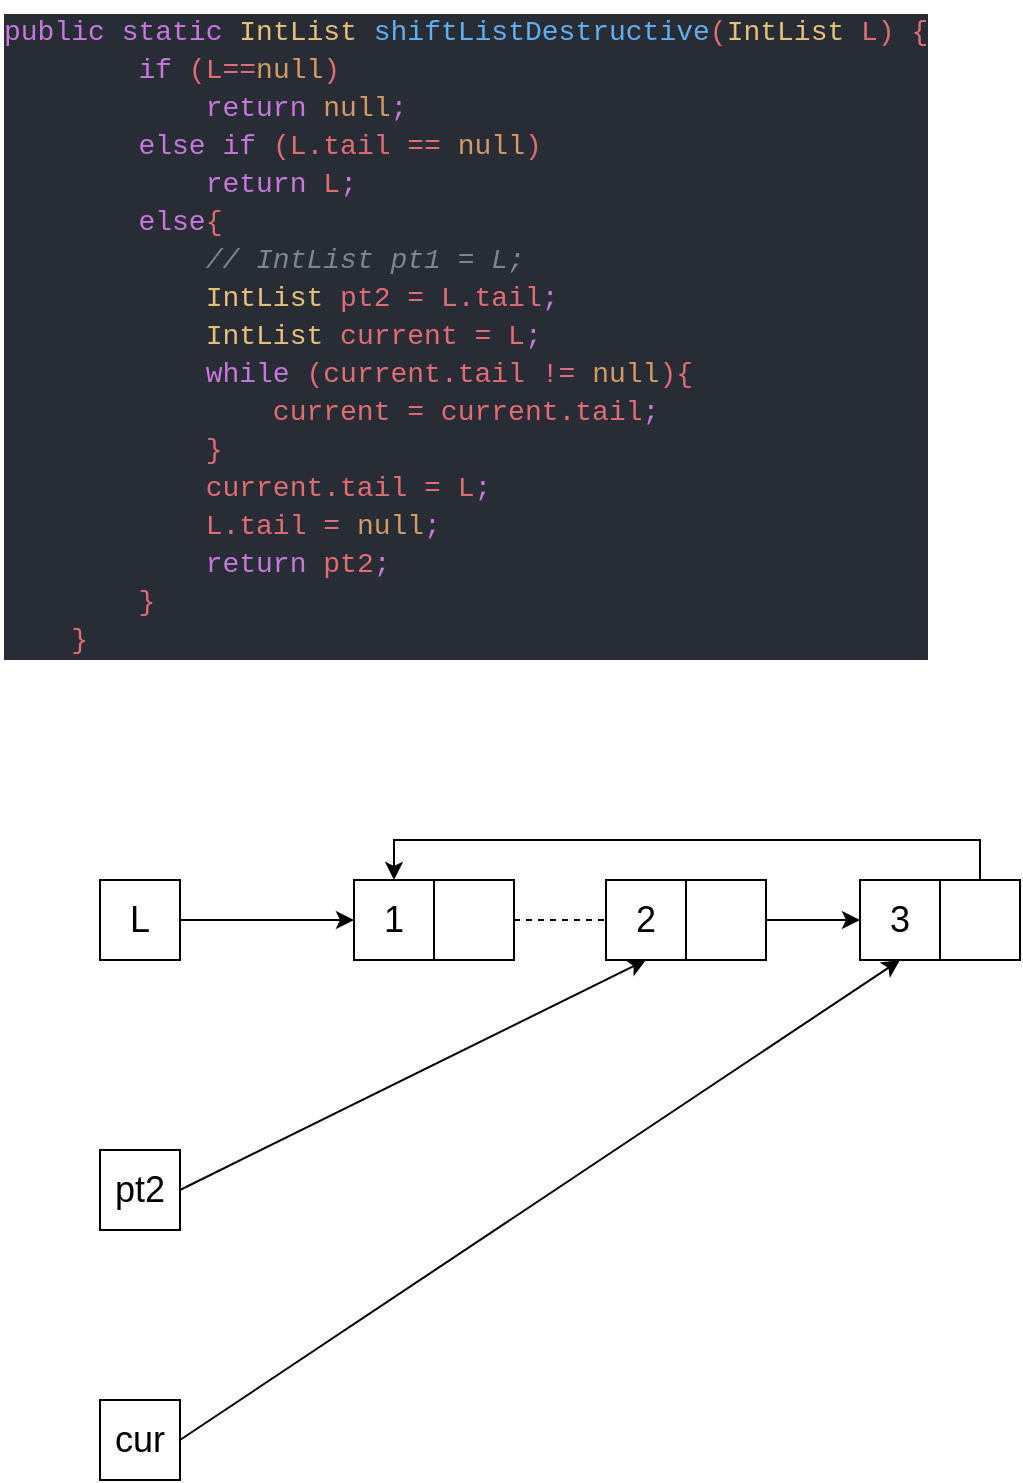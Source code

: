 <mxfile version="13.1.3">
    <diagram id="6hGFLwfOUW9BJ-s0fimq" name="Page-1">
        <mxGraphModel dx="1377" dy="587" grid="1" gridSize="10" guides="1" tooltips="1" connect="1" arrows="1" fold="1" page="1" pageScale="1" pageWidth="827" pageHeight="1169" math="0" shadow="0">
            <root>
                <mxCell id="0"/>
                <mxCell id="1" parent="0"/>
                <mxCell id="2" value="&lt;div style=&quot;color: rgb(171 , 178 , 191) ; background-color: rgb(40 , 44 , 52) ; font-family: &amp;#34;consolas&amp;#34; , &amp;#34;courier new&amp;#34; , monospace ; font-weight: normal ; font-size: 14px ; line-height: 19px&quot;&gt;&lt;div&gt;&lt;span style=&quot;color: #c678dd&quot;&gt;public&lt;/span&gt;&lt;span style=&quot;color: #e06c75&quot;&gt;&amp;nbsp;&lt;/span&gt;&lt;span style=&quot;color: #c678dd&quot;&gt;static&lt;/span&gt;&lt;span style=&quot;color: #e06c75&quot;&gt;&amp;nbsp;&lt;/span&gt;&lt;span style=&quot;color: #e5c07b&quot;&gt;IntList&lt;/span&gt;&lt;span style=&quot;color: #e06c75&quot;&gt;&amp;nbsp;&lt;/span&gt;&lt;span style=&quot;color: #61afef&quot;&gt;shiftListDestructive&lt;/span&gt;&lt;span style=&quot;color: #e06c75&quot;&gt;(&lt;/span&gt;&lt;span style=&quot;color: #e5c07b&quot;&gt;IntList&lt;/span&gt;&lt;span style=&quot;color: #e06c75&quot;&gt;&amp;nbsp;L)&amp;nbsp;{&lt;/span&gt;&lt;/div&gt;&lt;div&gt;&lt;span style=&quot;color: #e06c75&quot;&gt;&amp;nbsp;&amp;nbsp;&amp;nbsp;&amp;nbsp;&amp;nbsp;&amp;nbsp;&amp;nbsp;&amp;nbsp;&lt;/span&gt;&lt;span style=&quot;color: #c678dd&quot;&gt;if&lt;/span&gt;&lt;span style=&quot;color: #e06c75&quot;&gt;&amp;nbsp;(L==&lt;/span&gt;&lt;span style=&quot;color: #d19a66&quot;&gt;null&lt;/span&gt;&lt;span style=&quot;color: #e06c75&quot;&gt;)&lt;/span&gt;&lt;/div&gt;&lt;div&gt;&lt;span style=&quot;color: #e06c75&quot;&gt;&amp;nbsp;&amp;nbsp;&amp;nbsp;&amp;nbsp;&amp;nbsp;&amp;nbsp;&amp;nbsp;&amp;nbsp;&amp;nbsp;&amp;nbsp;&amp;nbsp;&amp;nbsp;&lt;/span&gt;&lt;span style=&quot;color: #c678dd&quot;&gt;return&lt;/span&gt;&lt;span style=&quot;color: #e06c75&quot;&gt;&amp;nbsp;&lt;/span&gt;&lt;span style=&quot;color: #d19a66&quot;&gt;null&lt;/span&gt;&lt;span style=&quot;color: #c678dd&quot;&gt;;&lt;/span&gt;&lt;/div&gt;&lt;div&gt;&lt;span style=&quot;color: #e06c75&quot;&gt;&amp;nbsp;&amp;nbsp;&amp;nbsp;&amp;nbsp;&amp;nbsp;&amp;nbsp;&amp;nbsp;&amp;nbsp;&lt;/span&gt;&lt;span style=&quot;color: #c678dd&quot;&gt;else&lt;/span&gt;&lt;span style=&quot;color: #e06c75&quot;&gt;&amp;nbsp;&lt;/span&gt;&lt;span style=&quot;color: #c678dd&quot;&gt;if&lt;/span&gt;&lt;span style=&quot;color: #e06c75&quot;&gt;&amp;nbsp;(L.tail&amp;nbsp;==&amp;nbsp;&lt;/span&gt;&lt;span style=&quot;color: #d19a66&quot;&gt;null&lt;/span&gt;&lt;span style=&quot;color: #e06c75&quot;&gt;)&lt;/span&gt;&lt;/div&gt;&lt;div&gt;&lt;span style=&quot;color: #e06c75&quot;&gt;&amp;nbsp;&amp;nbsp;&amp;nbsp;&amp;nbsp;&amp;nbsp;&amp;nbsp;&amp;nbsp;&amp;nbsp;&amp;nbsp;&amp;nbsp;&amp;nbsp;&amp;nbsp;&lt;/span&gt;&lt;span style=&quot;color: #c678dd&quot;&gt;return&lt;/span&gt;&lt;span style=&quot;color: #e06c75&quot;&gt;&amp;nbsp;L&lt;/span&gt;&lt;span style=&quot;color: #c678dd&quot;&gt;;&lt;/span&gt;&lt;/div&gt;&lt;div&gt;&lt;span style=&quot;color: #e06c75&quot;&gt;&amp;nbsp;&amp;nbsp;&amp;nbsp;&amp;nbsp;&amp;nbsp;&amp;nbsp;&amp;nbsp;&amp;nbsp;&lt;/span&gt;&lt;span style=&quot;color: #c678dd&quot;&gt;else&lt;/span&gt;&lt;span style=&quot;color: #e06c75&quot;&gt;{&lt;/span&gt;&lt;/div&gt;&lt;div&gt;&lt;span style=&quot;color: #e06c75&quot;&gt;&amp;nbsp;&amp;nbsp;&amp;nbsp;&amp;nbsp;&amp;nbsp;&amp;nbsp;&amp;nbsp;&amp;nbsp;&amp;nbsp;&amp;nbsp;&amp;nbsp;&amp;nbsp;&lt;/span&gt;&lt;span style=&quot;color: #7f848e ; font-style: italic&quot;&gt;//&amp;nbsp;IntList&amp;nbsp;pt1&amp;nbsp;=&amp;nbsp;L;&lt;/span&gt;&lt;/div&gt;&lt;div&gt;&lt;span style=&quot;color: #e06c75&quot;&gt;&amp;nbsp;&amp;nbsp;&amp;nbsp;&amp;nbsp;&amp;nbsp;&amp;nbsp;&amp;nbsp;&amp;nbsp;&amp;nbsp;&amp;nbsp;&amp;nbsp;&amp;nbsp;&lt;/span&gt;&lt;span style=&quot;color: #e5c07b&quot;&gt;IntList&lt;/span&gt;&lt;span style=&quot;color: #e06c75&quot;&gt;&amp;nbsp;pt2&amp;nbsp;=&amp;nbsp;L.tail&lt;/span&gt;&lt;span style=&quot;color: #c678dd&quot;&gt;;&lt;/span&gt;&lt;/div&gt;&lt;div&gt;&lt;span style=&quot;color: #e06c75&quot;&gt;&amp;nbsp;&amp;nbsp;&amp;nbsp;&amp;nbsp;&amp;nbsp;&amp;nbsp;&amp;nbsp;&amp;nbsp;&amp;nbsp;&amp;nbsp;&amp;nbsp;&amp;nbsp;&lt;/span&gt;&lt;span style=&quot;color: #e5c07b&quot;&gt;IntList&lt;/span&gt;&lt;span style=&quot;color: #e06c75&quot;&gt;&amp;nbsp;current&amp;nbsp;=&amp;nbsp;L&lt;/span&gt;&lt;span style=&quot;color: #c678dd&quot;&gt;;&lt;/span&gt;&lt;/div&gt;&lt;div&gt;&lt;span style=&quot;color: #e06c75&quot;&gt;&amp;nbsp;&amp;nbsp;&amp;nbsp;&amp;nbsp;&amp;nbsp;&amp;nbsp;&amp;nbsp;&amp;nbsp;&amp;nbsp;&amp;nbsp;&amp;nbsp;&amp;nbsp;&lt;/span&gt;&lt;span style=&quot;color: #c678dd&quot;&gt;while&lt;/span&gt;&lt;span style=&quot;color: #e06c75&quot;&gt;&amp;nbsp;(current.tail&amp;nbsp;!=&amp;nbsp;&lt;/span&gt;&lt;span style=&quot;color: #d19a66&quot;&gt;null&lt;/span&gt;&lt;span style=&quot;color: #e06c75&quot;&gt;){&lt;/span&gt;&lt;/div&gt;&lt;div&gt;&lt;span style=&quot;color: #e06c75&quot;&gt;&amp;nbsp;&amp;nbsp;&amp;nbsp;&amp;nbsp;&amp;nbsp;&amp;nbsp;&amp;nbsp;&amp;nbsp;&amp;nbsp;&amp;nbsp;&amp;nbsp;&amp;nbsp;&amp;nbsp;&amp;nbsp;&amp;nbsp;&amp;nbsp;current&amp;nbsp;=&amp;nbsp;current.tail&lt;/span&gt;&lt;span style=&quot;color: #c678dd&quot;&gt;;&lt;/span&gt;&lt;/div&gt;&lt;div&gt;&lt;span style=&quot;color: #e06c75&quot;&gt;&amp;nbsp;&amp;nbsp;&amp;nbsp;&amp;nbsp;&amp;nbsp;&amp;nbsp;&amp;nbsp;&amp;nbsp;&amp;nbsp;&amp;nbsp;&amp;nbsp;&amp;nbsp;}&lt;/span&gt;&lt;/div&gt;&lt;div&gt;&lt;span style=&quot;color: #e06c75&quot;&gt;&amp;nbsp;&amp;nbsp;&amp;nbsp;&amp;nbsp;&amp;nbsp;&amp;nbsp;&amp;nbsp;&amp;nbsp;&amp;nbsp;&amp;nbsp;&amp;nbsp;&amp;nbsp;current.tail&amp;nbsp;=&amp;nbsp;L&lt;/span&gt;&lt;span style=&quot;color: #c678dd&quot;&gt;;&lt;/span&gt;&lt;/div&gt;&lt;div&gt;&lt;span style=&quot;color: #e06c75&quot;&gt;&amp;nbsp;&amp;nbsp;&amp;nbsp;&amp;nbsp;&amp;nbsp;&amp;nbsp;&amp;nbsp;&amp;nbsp;&amp;nbsp;&amp;nbsp;&amp;nbsp;&amp;nbsp;L.tail&amp;nbsp;=&amp;nbsp;&lt;/span&gt;&lt;span style=&quot;color: #d19a66&quot;&gt;null&lt;/span&gt;&lt;span style=&quot;color: #c678dd&quot;&gt;;&lt;/span&gt;&lt;/div&gt;&lt;div&gt;&lt;span style=&quot;color: #e06c75&quot;&gt;&amp;nbsp;&amp;nbsp;&amp;nbsp;&amp;nbsp;&amp;nbsp;&amp;nbsp;&amp;nbsp;&amp;nbsp;&amp;nbsp;&amp;nbsp;&amp;nbsp;&amp;nbsp;&lt;/span&gt;&lt;span style=&quot;color: #c678dd&quot;&gt;return&lt;/span&gt;&lt;span style=&quot;color: #e06c75&quot;&gt;&amp;nbsp;pt2&lt;/span&gt;&lt;span style=&quot;color: #c678dd&quot;&gt;;&lt;/span&gt;&lt;/div&gt;&lt;div&gt;&lt;span style=&quot;color: #e06c75&quot;&gt;&amp;nbsp;&amp;nbsp;&amp;nbsp;&amp;nbsp;&amp;nbsp;&amp;nbsp;&amp;nbsp;&amp;nbsp;}&lt;/span&gt;&lt;/div&gt;&lt;div&gt;&lt;span style=&quot;color: #e06c75&quot;&gt;&amp;nbsp;&amp;nbsp;&amp;nbsp;&amp;nbsp;}&lt;/span&gt;&lt;/div&gt;&lt;/div&gt;" style="text;whiteSpace=wrap;html=1;" vertex="1" parent="1">
                    <mxGeometry x="20" y="10" width="450" height="400" as="geometry"/>
                </mxCell>
                <mxCell id="11" style="edgeStyle=orthogonalEdgeStyle;rounded=0;orthogonalLoop=1;jettySize=auto;html=1;exitX=1;exitY=0.5;exitDx=0;exitDy=0;entryX=0;entryY=0.5;entryDx=0;entryDy=0;" edge="1" parent="1" source="3" target="4">
                    <mxGeometry relative="1" as="geometry"/>
                </mxCell>
                <mxCell id="3" value="&lt;font style=&quot;font-size: 18px&quot;&gt;L&lt;/font&gt;" style="whiteSpace=wrap;html=1;aspect=fixed;" vertex="1" parent="1">
                    <mxGeometry x="70" y="450" width="40" height="40" as="geometry"/>
                </mxCell>
                <mxCell id="4" value="&lt;font style=&quot;font-size: 18px&quot;&gt;1&lt;/font&gt;" style="whiteSpace=wrap;html=1;aspect=fixed;" vertex="1" parent="1">
                    <mxGeometry x="197" y="450" width="40" height="40" as="geometry"/>
                </mxCell>
                <mxCell id="5" value="&lt;font style=&quot;font-size: 18px&quot;&gt;2&lt;/font&gt;" style="whiteSpace=wrap;html=1;aspect=fixed;" vertex="1" parent="1">
                    <mxGeometry x="323" y="450" width="40" height="40" as="geometry"/>
                </mxCell>
                <mxCell id="6" value="&lt;font style=&quot;font-size: 18px&quot;&gt;3&lt;/font&gt;" style="whiteSpace=wrap;html=1;aspect=fixed;" vertex="1" parent="1">
                    <mxGeometry x="450" y="450" width="40" height="40" as="geometry"/>
                </mxCell>
                <mxCell id="7" value="" style="whiteSpace=wrap;html=1;aspect=fixed;" vertex="1" parent="1">
                    <mxGeometry x="237" y="450" width="40" height="40" as="geometry"/>
                </mxCell>
                <mxCell id="14" style="edgeStyle=orthogonalEdgeStyle;rounded=0;orthogonalLoop=1;jettySize=auto;html=1;exitX=1;exitY=0.5;exitDx=0;exitDy=0;entryX=0;entryY=0.5;entryDx=0;entryDy=0;" edge="1" parent="1" source="8" target="6">
                    <mxGeometry relative="1" as="geometry"/>
                </mxCell>
                <mxCell id="8" value="" style="whiteSpace=wrap;html=1;aspect=fixed;" vertex="1" parent="1">
                    <mxGeometry x="363" y="450" width="40" height="40" as="geometry"/>
                </mxCell>
                <mxCell id="25" style="edgeStyle=orthogonalEdgeStyle;rounded=0;orthogonalLoop=1;jettySize=auto;html=1;exitX=0.5;exitY=0;exitDx=0;exitDy=0;entryX=0.5;entryY=0;entryDx=0;entryDy=0;" edge="1" parent="1" source="9" target="4">
                    <mxGeometry relative="1" as="geometry"/>
                </mxCell>
                <mxCell id="9" value="" style="whiteSpace=wrap;html=1;aspect=fixed;" vertex="1" parent="1">
                    <mxGeometry x="490" y="450" width="40" height="40" as="geometry"/>
                </mxCell>
                <mxCell id="16" value="&lt;font style=&quot;font-size: 18px&quot;&gt;pt2&lt;/font&gt;" style="whiteSpace=wrap;html=1;aspect=fixed;" vertex="1" parent="1">
                    <mxGeometry x="70" y="585" width="40" height="40" as="geometry"/>
                </mxCell>
                <mxCell id="17" value="&lt;font style=&quot;font-size: 18px&quot;&gt;cur&lt;/font&gt;" style="whiteSpace=wrap;html=1;aspect=fixed;" vertex="1" parent="1">
                    <mxGeometry x="70" y="710" width="40" height="40" as="geometry"/>
                </mxCell>
                <mxCell id="21" value="" style="endArrow=classic;html=1;exitX=1;exitY=0.5;exitDx=0;exitDy=0;entryX=0.5;entryY=1;entryDx=0;entryDy=0;" edge="1" parent="1" source="16" target="5">
                    <mxGeometry width="50" height="50" relative="1" as="geometry">
                        <mxPoint x="520" y="590" as="sourcePoint"/>
                        <mxPoint x="570" y="540" as="targetPoint"/>
                    </mxGeometry>
                </mxCell>
                <mxCell id="23" value="" style="endArrow=classic;html=1;exitX=1;exitY=0.5;exitDx=0;exitDy=0;entryX=0.5;entryY=1;entryDx=0;entryDy=0;" edge="1" parent="1" source="17" target="6">
                    <mxGeometry width="50" height="50" relative="1" as="geometry">
                        <mxPoint x="520" y="590" as="sourcePoint"/>
                        <mxPoint x="570" y="540" as="targetPoint"/>
                    </mxGeometry>
                </mxCell>
                <mxCell id="27" value="" style="endArrow=none;dashed=1;html=1;exitX=1;exitY=0.5;exitDx=0;exitDy=0;entryX=0;entryY=0.5;entryDx=0;entryDy=0;" edge="1" parent="1" source="7" target="5">
                    <mxGeometry width="50" height="50" relative="1" as="geometry">
                        <mxPoint x="520" y="590" as="sourcePoint"/>
                        <mxPoint x="570" y="540" as="targetPoint"/>
                    </mxGeometry>
                </mxCell>
            </root>
        </mxGraphModel>
    </diagram>
</mxfile>